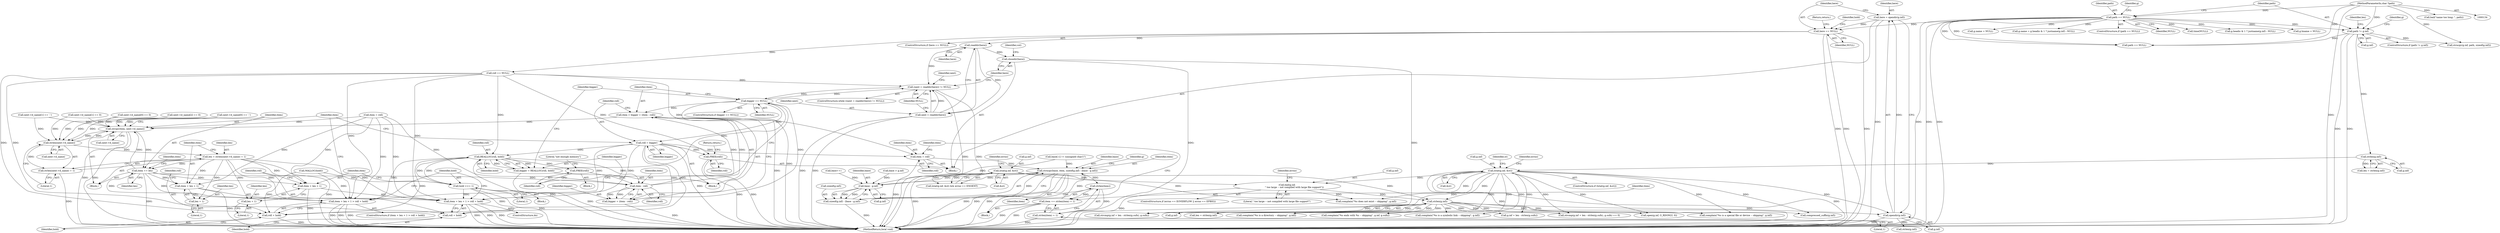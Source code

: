 digraph "0_pigz_fdad1406b3ec809f4954ff7cdf9e99eb18c2458f@API" {
"1000438" [label="(Call,readdir(here))"];
"1000409" [label="(Call,here == NULL)"];
"1000402" [label="(Call,here = opendir(g.inf))"];
"1000404" [label="(Call,opendir(g.inf))"];
"1000232" [label="(Call,lstat(g.inf, &st))"];
"1000227" [label="(Call,strlen(g.inf))"];
"1000196" [label="(Call,path != g.inf)"];
"1000148" [label="(Call,path == NULL)"];
"1000135" [label="(MethodParameterIn,char *path)"];
"1000304" [label="(Call,strlen(g.inf))"];
"1000281" [label="(Call,bail(g.inf,\n                    \" too large -- not compiled with large file support\"))"];
"1000264" [label="(Call,lstat(g.inf, &st))"];
"1000435" [label="(Call,(next = readdir(here)) != NULL)"];
"1000522" [label="(Call,bigger == NULL)"];
"1000531" [label="(Call,item = bigger + (item - roll))"];
"1000541" [label="(Call,strcpy(item, next->d_name))"];
"1000486" [label="(Call,strlen(next->d_name))"];
"1000483" [label="(Call,len = strlen(next->d_name) + 1)"];
"1000492" [label="(Call,item + len + 1 > roll + hold)"];
"1000493" [label="(Call,item + len + 1)"];
"1000495" [label="(Call,len + 1)"];
"1000507" [label="(Call,item + len + 1 > roll + hold)"];
"1000508" [label="(Call,item + len + 1)"];
"1000510" [label="(Call,len + 1)"];
"1000546" [label="(Call,item += len)"];
"1000535" [label="(Call,item - roll)"];
"1000533" [label="(Call,bigger + (item - roll))"];
"1000485" [label="(Call,strlen(next->d_name) + 1)"];
"1000538" [label="(Call,roll = bigger)"];
"1000498" [label="(Call,roll + hold)"];
"1000513" [label="(Call,roll + hold)"];
"1000518" [label="(Call,REALLOC(roll, hold))"];
"1000504" [label="(Call,hold <<= 1)"];
"1000516" [label="(Call,bigger = REALLOC(roll, hold))"];
"1000526" [label="(Call,FREE(roll))"];
"1000606" [label="(Call,item = roll)"];
"1000613" [label="(Call,strncpy(base, item, sizeof(g.inf) - (base - g.inf)))"];
"1000621" [label="(Call,base - g.inf)"];
"1000616" [label="(Call,sizeof(g.inf) - (base - g.inf))"];
"1000662" [label="(Call,strlen(item))"];
"1000659" [label="(Call,item += strlen(item) + 1)"];
"1000661" [label="(Call,strlen(item) + 1)"];
"1000669" [label="(Call,FREE(roll))"];
"1000436" [label="(Call,next = readdir(here))"];
"1000553" [label="(Call,closedir(here))"];
"1000611" [label="(Identifier,item)"];
"1000281" [label="(Call,bail(g.inf,\n                    \" too large -- not compiled with large file support\"))"];
"1000538" [label="(Call,roll = bigger)"];
"1000782" [label="(Call,g.headis & 1 ? justname(g.inf) : NULL)"];
"1000222" [label="(Call,bail(\"name too long: \", path))"];
"1000695" [label="(Call,g.inf + len - strlen(g.sufx))"];
"1000410" [label="(Identifier,here)"];
"1000273" [label="(ControlStructure,if (errno == EOVERFLOW || errno == EFBIG))"];
"1000622" [label="(Identifier,base)"];
"1000421" [label="(Call,roll == NULL)"];
"1000739" [label="(Call,compressed_suffix(g.inf))"];
"1000574" [label="(Call,base[-1] != (unsigned char)'/')"];
"1000483" [label="(Call,len = strlen(next->d_name) + 1)"];
"1000671" [label="(Return,return;)"];
"1000439" [label="(Identifier,here)"];
"1000486" [label="(Call,strlen(next->d_name))"];
"1000532" [label="(Identifier,item)"];
"1000693" [label="(Call,strcmp(g.inf + len - strlen(g.sufx), g.sufx) == 0)"];
"1000285" [label="(Literal,\" too large -- not compiled with large file support\")"];
"1000519" [label="(Identifier,roll)"];
"1000613" [label="(Call,strncpy(base, item, sizeof(g.inf) - (base - g.inf)))"];
"1000670" [label="(Identifier,roll)"];
"1000535" [label="(Call,item - roll)"];
"1000302" [label="(Call,len = strlen(g.inf))"];
"1000231" [label="(ControlStructure,if (lstat(g.inf, &st)))"];
"1000537" [label="(Identifier,roll)"];
"1000520" [label="(Identifier,hold)"];
"1000506" [label="(Literal,1)"];
"1000202" [label="(Call,strncpy(g.inf, path, sizeof(g.inf)))"];
"1000440" [label="(Identifier,NULL)"];
"1000529" [label="(Literal,\"not enough memory\")"];
"1000569" [label="(Call,base > g.inf)"];
"1000513" [label="(Call,roll + hold)"];
"1000227" [label="(Call,strlen(g.inf))"];
"1000287" [label="(Identifier,errno)"];
"1000539" [label="(Identifier,roll)"];
"1000271" [label="(Identifier,errno)"];
"1000516" [label="(Call,bigger = REALLOC(roll, hold))"];
"1000435" [label="(Call,(next = readdir(here)) != NULL)"];
"1000606" [label="(Call,item = roll)"];
"1000431" [label="(Call,item = roll)"];
"1000232" [label="(Call,lstat(g.inf, &st))"];
"1000514" [label="(Identifier,roll)"];
"1000521" [label="(ControlStructure,if (bigger == NULL))"];
"1000304" [label="(Call,strlen(g.inf))"];
"1000662" [label="(Call,strlen(item))"];
"1000563" [label="(Call,strlen(g.inf))"];
"1000547" [label="(Identifier,item)"];
"1000811" [label="(Call,g.hname = NULL)"];
"1000500" [label="(Identifier,hold)"];
"1000412" [label="(Return,return;)"];
"1000282" [label="(Call,g.inf)"];
"1000263" [label="(Call,lstat(g.inf, &st) && errno == ENOENT)"];
"1000534" [label="(Identifier,bigger)"];
"1000603" [label="(Call,base++)"];
"1000664" [label="(Literal,1)"];
"1000526" [label="(Call,FREE(roll))"];
"1000404" [label="(Call,opendir(g.inf))"];
"1000333" [label="(Call,complain(\"%s is a special file or device -- skipping\", g.inf))"];
"1000960" [label="(Call,path == NULL)"];
"1000508" [label="(Call,item + len + 1)"];
"1000710" [label="(Call,complain(\"%s ends with %s -- skipping\", g.inf, g.sufx))"];
"1000493" [label="(Call,item + len + 1)"];
"1001438" [label="(MethodReturn,local void)"];
"1000162" [label="(Call,g.name = NULL)"];
"1000135" [label="(MethodParameterIn,char *path)"];
"1000204" [label="(Identifier,g)"];
"1000778" [label="(Call,g.name = g.headis & 1 ? justname(g.inf) : NULL)"];
"1000497" [label="(Literal,1)"];
"1000504" [label="(Call,hold <<= 1)"];
"1000659" [label="(Call,item += strlen(item) + 1)"];
"1000608" [label="(Identifier,roll)"];
"1000554" [label="(Identifier,here)"];
"1000660" [label="(Identifier,item)"];
"1000661" [label="(Call,strlen(item) + 1)"];
"1000533" [label="(Call,bigger + (item - roll))"];
"1000523" [label="(Identifier,bigger)"];
"1000437" [label="(Identifier,next)"];
"1000147" [label="(ControlStructure,if (path == NULL))"];
"1000548" [label="(Identifier,len)"];
"1000543" [label="(Call,next->d_name)"];
"1000149" [label="(Identifier,path)"];
"1000242" [label="(Identifier,errno)"];
"1000515" [label="(Identifier,hold)"];
"1000233" [label="(Call,g.inf)"];
"1000402" [label="(Call,here = opendir(g.inf))"];
"1000546" [label="(Call,item += len)"];
"1000498" [label="(Call,roll + hold)"];
"1000452" [label="(Call,next->d_name[0] == '.')"];
"1000411" [label="(Identifier,NULL)"];
"1000444" [label="(Call,next->d_name[0] == 0)"];
"1000487" [label="(Call,next->d_name)"];
"1000468" [label="(Call,next->d_name[1] == '.')"];
"1000614" [label="(Identifier,base)"];
"1000499" [label="(Identifier,roll)"];
"1000510" [label="(Call,len + 1)"];
"1000495" [label="(Call,len + 1)"];
"1000617" [label="(Call,sizeof(g.inf))"];
"1000540" [label="(Identifier,bigger)"];
"1000492" [label="(Call,item + len + 1 > roll + hold)"];
"1000616" [label="(Call,sizeof(g.inf) - (base - g.inf))"];
"1000226" [label="(Identifier,len)"];
"1000496" [label="(Identifier,len)"];
"1000485" [label="(Call,strlen(next->d_name) + 1)"];
"1000447" [label="(Identifier,next)"];
"1000408" [label="(ControlStructure,if (here == NULL))"];
"1000522" [label="(Call,bigger == NULL)"];
"1000556" [label="(Identifier,cut)"];
"1000484" [label="(Identifier,len)"];
"1000511" [label="(Identifier,len)"];
"1000236" [label="(Call,&st)"];
"1000264" [label="(Call,lstat(g.inf, &st))"];
"1000460" [label="(Call,next->d_name[1] == 0)"];
"1000607" [label="(Identifier,item)"];
"1000507" [label="(Call,item + len + 1 > roll + hold)"];
"1000150" [label="(Identifier,NULL)"];
"1000541" [label="(Call,strcpy(item, next->d_name))"];
"1000612" [label="(Block,)"];
"1000305" [label="(Call,g.inf)"];
"1000761" [label="(Call,open(g.inf, O_RDONLY, 0))"];
"1000551" [label="(Identifier,item)"];
"1000525" [label="(Block,)"];
"1000268" [label="(Call,&st)"];
"1000296" [label="(Call,complain(\"%s does not exist -- skipping\", g.inf))"];
"1000265" [label="(Call,g.inf)"];
"1000475" [label="(Call,next->d_name[2] == 0)"];
"1000509" [label="(Identifier,item)"];
"1000518" [label="(Call,REALLOC(roll, hold))"];
"1000197" [label="(Identifier,path)"];
"1000313" [label="(Identifier,st)"];
"1000531" [label="(Call,item = bigger + (item - roll))"];
"1000505" [label="(Identifier,hold)"];
"1000491" [label="(ControlStructure,if (item + len + 1 > roll + hold))"];
"1000358" [label="(Call,complain(\"%s is a symbolic link -- skipping\", g.inf))"];
"1000414" [label="(Identifier,hold)"];
"1000621" [label="(Call,base - g.inf)"];
"1000623" [label="(Call,g.inf)"];
"1000512" [label="(Literal,1)"];
"1000438" [label="(Call,readdir(here))"];
"1000441" [label="(Block,)"];
"1000501" [label="(Block,)"];
"1000148" [label="(Call,path == NULL)"];
"1000490" [label="(Literal,1)"];
"1000629" [label="(Identifier,g)"];
"1000378" [label="(Call,complain(\"%s is a directory -- skipping\", g.inf))"];
"1000184" [label="(Call,time(NULL))"];
"1000524" [label="(Identifier,NULL)"];
"1000694" [label="(Call,strcmp(g.inf + len - strlen(g.sufx), g.sufx))"];
"1000553" [label="(Call,closedir(here))"];
"1000403" [label="(Identifier,here)"];
"1000503" [label="(Block,)"];
"1000228" [label="(Call,g.inf)"];
"1000196" [label="(Call,path != g.inf)"];
"1000536" [label="(Identifier,item)"];
"1000418" [label="(Call,MALLOC(hold))"];
"1000669" [label="(Call,FREE(roll))"];
"1000225" [label="(Call,len = strlen(g.inf))"];
"1000663" [label="(Identifier,item)"];
"1000615" [label="(Identifier,item)"];
"1000409" [label="(Call,here == NULL)"];
"1000502" [label="(ControlStructure,do)"];
"1000517" [label="(Identifier,bigger)"];
"1000195" [label="(ControlStructure,if (path != g.inf))"];
"1000405" [label="(Call,g.inf)"];
"1000527" [label="(Identifier,roll)"];
"1000392" [label="(Block,)"];
"1000198" [label="(Call,g.inf)"];
"1000436" [label="(Call,next = readdir(here))"];
"1000494" [label="(Identifier,item)"];
"1000542" [label="(Identifier,item)"];
"1000434" [label="(ControlStructure,while ((next = readdir(here)) != NULL))"];
"1000154" [label="(Identifier,g)"];
"1000438" -> "1000436"  [label="AST: "];
"1000438" -> "1000439"  [label="CFG: "];
"1000439" -> "1000438"  [label="AST: "];
"1000436" -> "1000438"  [label="CFG: "];
"1000438" -> "1000435"  [label="DDG: "];
"1000438" -> "1000436"  [label="DDG: "];
"1000409" -> "1000438"  [label="DDG: "];
"1000438" -> "1000553"  [label="DDG: "];
"1000409" -> "1000408"  [label="AST: "];
"1000409" -> "1000411"  [label="CFG: "];
"1000410" -> "1000409"  [label="AST: "];
"1000411" -> "1000409"  [label="AST: "];
"1000412" -> "1000409"  [label="CFG: "];
"1000414" -> "1000409"  [label="CFG: "];
"1000409" -> "1001438"  [label="DDG: "];
"1000409" -> "1001438"  [label="DDG: "];
"1000409" -> "1001438"  [label="DDG: "];
"1000402" -> "1000409"  [label="DDG: "];
"1000148" -> "1000409"  [label="DDG: "];
"1000409" -> "1000421"  [label="DDG: "];
"1000402" -> "1000392"  [label="AST: "];
"1000402" -> "1000404"  [label="CFG: "];
"1000403" -> "1000402"  [label="AST: "];
"1000404" -> "1000402"  [label="AST: "];
"1000410" -> "1000402"  [label="CFG: "];
"1000402" -> "1001438"  [label="DDG: "];
"1000404" -> "1000402"  [label="DDG: "];
"1000404" -> "1000405"  [label="CFG: "];
"1000405" -> "1000404"  [label="AST: "];
"1000404" -> "1001438"  [label="DDG: "];
"1000232" -> "1000404"  [label="DDG: "];
"1000304" -> "1000404"  [label="DDG: "];
"1000404" -> "1000563"  [label="DDG: "];
"1000232" -> "1000231"  [label="AST: "];
"1000232" -> "1000236"  [label="CFG: "];
"1000233" -> "1000232"  [label="AST: "];
"1000236" -> "1000232"  [label="AST: "];
"1000242" -> "1000232"  [label="CFG: "];
"1000313" -> "1000232"  [label="CFG: "];
"1000232" -> "1001438"  [label="DDG: "];
"1000232" -> "1001438"  [label="DDG: "];
"1000227" -> "1000232"  [label="DDG: "];
"1000232" -> "1000281"  [label="DDG: "];
"1000232" -> "1000296"  [label="DDG: "];
"1000232" -> "1000304"  [label="DDG: "];
"1000232" -> "1000333"  [label="DDG: "];
"1000232" -> "1000358"  [label="DDG: "];
"1000232" -> "1000378"  [label="DDG: "];
"1000232" -> "1000693"  [label="DDG: "];
"1000232" -> "1000694"  [label="DDG: "];
"1000232" -> "1000695"  [label="DDG: "];
"1000232" -> "1000710"  [label="DDG: "];
"1000232" -> "1000739"  [label="DDG: "];
"1000232" -> "1000761"  [label="DDG: "];
"1000227" -> "1000225"  [label="AST: "];
"1000227" -> "1000228"  [label="CFG: "];
"1000228" -> "1000227"  [label="AST: "];
"1000225" -> "1000227"  [label="CFG: "];
"1000227" -> "1000225"  [label="DDG: "];
"1000196" -> "1000227"  [label="DDG: "];
"1000196" -> "1000195"  [label="AST: "];
"1000196" -> "1000198"  [label="CFG: "];
"1000197" -> "1000196"  [label="AST: "];
"1000198" -> "1000196"  [label="AST: "];
"1000204" -> "1000196"  [label="CFG: "];
"1000226" -> "1000196"  [label="CFG: "];
"1000196" -> "1001438"  [label="DDG: "];
"1000196" -> "1001438"  [label="DDG: "];
"1000148" -> "1000196"  [label="DDG: "];
"1000135" -> "1000196"  [label="DDG: "];
"1000196" -> "1000202"  [label="DDG: "];
"1000196" -> "1000960"  [label="DDG: "];
"1000148" -> "1000147"  [label="AST: "];
"1000148" -> "1000150"  [label="CFG: "];
"1000149" -> "1000148"  [label="AST: "];
"1000150" -> "1000148"  [label="AST: "];
"1000154" -> "1000148"  [label="CFG: "];
"1000197" -> "1000148"  [label="CFG: "];
"1000148" -> "1001438"  [label="DDG: "];
"1000148" -> "1001438"  [label="DDG: "];
"1000148" -> "1001438"  [label="DDG: "];
"1000135" -> "1000148"  [label="DDG: "];
"1000148" -> "1000162"  [label="DDG: "];
"1000148" -> "1000184"  [label="DDG: "];
"1000148" -> "1000778"  [label="DDG: "];
"1000148" -> "1000782"  [label="DDG: "];
"1000148" -> "1000811"  [label="DDG: "];
"1000148" -> "1000960"  [label="DDG: "];
"1000148" -> "1000960"  [label="DDG: "];
"1000135" -> "1000134"  [label="AST: "];
"1000135" -> "1001438"  [label="DDG: "];
"1000135" -> "1000202"  [label="DDG: "];
"1000135" -> "1000222"  [label="DDG: "];
"1000135" -> "1000960"  [label="DDG: "];
"1000304" -> "1000302"  [label="AST: "];
"1000304" -> "1000305"  [label="CFG: "];
"1000305" -> "1000304"  [label="AST: "];
"1000302" -> "1000304"  [label="CFG: "];
"1000304" -> "1000302"  [label="DDG: "];
"1000281" -> "1000304"  [label="DDG: "];
"1000264" -> "1000304"  [label="DDG: "];
"1000304" -> "1000333"  [label="DDG: "];
"1000304" -> "1000358"  [label="DDG: "];
"1000304" -> "1000378"  [label="DDG: "];
"1000304" -> "1000693"  [label="DDG: "];
"1000304" -> "1000694"  [label="DDG: "];
"1000304" -> "1000695"  [label="DDG: "];
"1000304" -> "1000710"  [label="DDG: "];
"1000304" -> "1000739"  [label="DDG: "];
"1000304" -> "1000761"  [label="DDG: "];
"1000281" -> "1000273"  [label="AST: "];
"1000281" -> "1000285"  [label="CFG: "];
"1000282" -> "1000281"  [label="AST: "];
"1000285" -> "1000281"  [label="AST: "];
"1000287" -> "1000281"  [label="CFG: "];
"1000281" -> "1001438"  [label="DDG: "];
"1000264" -> "1000281"  [label="DDG: "];
"1000281" -> "1000296"  [label="DDG: "];
"1000264" -> "1000263"  [label="AST: "];
"1000264" -> "1000268"  [label="CFG: "];
"1000265" -> "1000264"  [label="AST: "];
"1000268" -> "1000264"  [label="AST: "];
"1000271" -> "1000264"  [label="CFG: "];
"1000263" -> "1000264"  [label="CFG: "];
"1000264" -> "1001438"  [label="DDG: "];
"1000264" -> "1000263"  [label="DDG: "];
"1000264" -> "1000263"  [label="DDG: "];
"1000264" -> "1000296"  [label="DDG: "];
"1000435" -> "1000434"  [label="AST: "];
"1000435" -> "1000440"  [label="CFG: "];
"1000436" -> "1000435"  [label="AST: "];
"1000440" -> "1000435"  [label="AST: "];
"1000447" -> "1000435"  [label="CFG: "];
"1000554" -> "1000435"  [label="CFG: "];
"1000435" -> "1001438"  [label="DDG: "];
"1000435" -> "1001438"  [label="DDG: "];
"1000436" -> "1000435"  [label="DDG: "];
"1000522" -> "1000435"  [label="DDG: "];
"1000421" -> "1000435"  [label="DDG: "];
"1000435" -> "1000522"  [label="DDG: "];
"1000522" -> "1000521"  [label="AST: "];
"1000522" -> "1000524"  [label="CFG: "];
"1000523" -> "1000522"  [label="AST: "];
"1000524" -> "1000522"  [label="AST: "];
"1000527" -> "1000522"  [label="CFG: "];
"1000532" -> "1000522"  [label="CFG: "];
"1000522" -> "1001438"  [label="DDG: "];
"1000516" -> "1000522"  [label="DDG: "];
"1000522" -> "1000531"  [label="DDG: "];
"1000522" -> "1000533"  [label="DDG: "];
"1000522" -> "1000538"  [label="DDG: "];
"1000531" -> "1000501"  [label="AST: "];
"1000531" -> "1000533"  [label="CFG: "];
"1000532" -> "1000531"  [label="AST: "];
"1000533" -> "1000531"  [label="AST: "];
"1000539" -> "1000531"  [label="CFG: "];
"1000531" -> "1001438"  [label="DDG: "];
"1000535" -> "1000531"  [label="DDG: "];
"1000535" -> "1000531"  [label="DDG: "];
"1000531" -> "1000541"  [label="DDG: "];
"1000541" -> "1000441"  [label="AST: "];
"1000541" -> "1000543"  [label="CFG: "];
"1000542" -> "1000541"  [label="AST: "];
"1000543" -> "1000541"  [label="AST: "];
"1000547" -> "1000541"  [label="CFG: "];
"1000541" -> "1001438"  [label="DDG: "];
"1000541" -> "1001438"  [label="DDG: "];
"1000541" -> "1000486"  [label="DDG: "];
"1000431" -> "1000541"  [label="DDG: "];
"1000546" -> "1000541"  [label="DDG: "];
"1000460" -> "1000541"  [label="DDG: "];
"1000475" -> "1000541"  [label="DDG: "];
"1000468" -> "1000541"  [label="DDG: "];
"1000444" -> "1000541"  [label="DDG: "];
"1000452" -> "1000541"  [label="DDG: "];
"1000486" -> "1000541"  [label="DDG: "];
"1000541" -> "1000546"  [label="DDG: "];
"1000486" -> "1000485"  [label="AST: "];
"1000486" -> "1000487"  [label="CFG: "];
"1000487" -> "1000486"  [label="AST: "];
"1000490" -> "1000486"  [label="CFG: "];
"1000486" -> "1000483"  [label="DDG: "];
"1000486" -> "1000485"  [label="DDG: "];
"1000460" -> "1000486"  [label="DDG: "];
"1000475" -> "1000486"  [label="DDG: "];
"1000468" -> "1000486"  [label="DDG: "];
"1000444" -> "1000486"  [label="DDG: "];
"1000452" -> "1000486"  [label="DDG: "];
"1000483" -> "1000441"  [label="AST: "];
"1000483" -> "1000485"  [label="CFG: "];
"1000484" -> "1000483"  [label="AST: "];
"1000485" -> "1000483"  [label="AST: "];
"1000494" -> "1000483"  [label="CFG: "];
"1000483" -> "1001438"  [label="DDG: "];
"1000483" -> "1000492"  [label="DDG: "];
"1000483" -> "1000493"  [label="DDG: "];
"1000483" -> "1000495"  [label="DDG: "];
"1000483" -> "1000507"  [label="DDG: "];
"1000483" -> "1000508"  [label="DDG: "];
"1000483" -> "1000510"  [label="DDG: "];
"1000483" -> "1000546"  [label="DDG: "];
"1000492" -> "1000491"  [label="AST: "];
"1000492" -> "1000498"  [label="CFG: "];
"1000493" -> "1000492"  [label="AST: "];
"1000498" -> "1000492"  [label="AST: "];
"1000505" -> "1000492"  [label="CFG: "];
"1000542" -> "1000492"  [label="CFG: "];
"1000492" -> "1001438"  [label="DDG: "];
"1000492" -> "1001438"  [label="DDG: "];
"1000492" -> "1001438"  [label="DDG: "];
"1000431" -> "1000492"  [label="DDG: "];
"1000546" -> "1000492"  [label="DDG: "];
"1000538" -> "1000492"  [label="DDG: "];
"1000421" -> "1000492"  [label="DDG: "];
"1000518" -> "1000492"  [label="DDG: "];
"1000418" -> "1000492"  [label="DDG: "];
"1000493" -> "1000495"  [label="CFG: "];
"1000494" -> "1000493"  [label="AST: "];
"1000495" -> "1000493"  [label="AST: "];
"1000499" -> "1000493"  [label="CFG: "];
"1000493" -> "1001438"  [label="DDG: "];
"1000431" -> "1000493"  [label="DDG: "];
"1000546" -> "1000493"  [label="DDG: "];
"1000495" -> "1000497"  [label="CFG: "];
"1000496" -> "1000495"  [label="AST: "];
"1000497" -> "1000495"  [label="AST: "];
"1000507" -> "1000502"  [label="AST: "];
"1000507" -> "1000513"  [label="CFG: "];
"1000508" -> "1000507"  [label="AST: "];
"1000513" -> "1000507"  [label="AST: "];
"1000505" -> "1000507"  [label="CFG: "];
"1000517" -> "1000507"  [label="CFG: "];
"1000507" -> "1001438"  [label="DDG: "];
"1000507" -> "1001438"  [label="DDG: "];
"1000507" -> "1001438"  [label="DDG: "];
"1000431" -> "1000507"  [label="DDG: "];
"1000546" -> "1000507"  [label="DDG: "];
"1000538" -> "1000507"  [label="DDG: "];
"1000421" -> "1000507"  [label="DDG: "];
"1000504" -> "1000507"  [label="DDG: "];
"1000508" -> "1000510"  [label="CFG: "];
"1000509" -> "1000508"  [label="AST: "];
"1000510" -> "1000508"  [label="AST: "];
"1000514" -> "1000508"  [label="CFG: "];
"1000508" -> "1001438"  [label="DDG: "];
"1000431" -> "1000508"  [label="DDG: "];
"1000546" -> "1000508"  [label="DDG: "];
"1000510" -> "1000512"  [label="CFG: "];
"1000511" -> "1000510"  [label="AST: "];
"1000512" -> "1000510"  [label="AST: "];
"1000546" -> "1000441"  [label="AST: "];
"1000546" -> "1000548"  [label="CFG: "];
"1000547" -> "1000546"  [label="AST: "];
"1000548" -> "1000546"  [label="AST: "];
"1000551" -> "1000546"  [label="CFG: "];
"1000546" -> "1001438"  [label="DDG: "];
"1000546" -> "1000535"  [label="DDG: "];
"1000535" -> "1000533"  [label="AST: "];
"1000535" -> "1000537"  [label="CFG: "];
"1000536" -> "1000535"  [label="AST: "];
"1000537" -> "1000535"  [label="AST: "];
"1000533" -> "1000535"  [label="CFG: "];
"1000535" -> "1000533"  [label="DDG: "];
"1000535" -> "1000533"  [label="DDG: "];
"1000431" -> "1000535"  [label="DDG: "];
"1000518" -> "1000535"  [label="DDG: "];
"1000526" -> "1000535"  [label="DDG: "];
"1000534" -> "1000533"  [label="AST: "];
"1000533" -> "1001438"  [label="DDG: "];
"1000485" -> "1000490"  [label="CFG: "];
"1000490" -> "1000485"  [label="AST: "];
"1000485" -> "1001438"  [label="DDG: "];
"1000538" -> "1000501"  [label="AST: "];
"1000538" -> "1000540"  [label="CFG: "];
"1000539" -> "1000538"  [label="AST: "];
"1000540" -> "1000538"  [label="AST: "];
"1000542" -> "1000538"  [label="CFG: "];
"1000538" -> "1001438"  [label="DDG: "];
"1000538" -> "1000498"  [label="DDG: "];
"1000538" -> "1000513"  [label="DDG: "];
"1000538" -> "1000518"  [label="DDG: "];
"1000538" -> "1000606"  [label="DDG: "];
"1000538" -> "1000669"  [label="DDG: "];
"1000498" -> "1000500"  [label="CFG: "];
"1000499" -> "1000498"  [label="AST: "];
"1000500" -> "1000498"  [label="AST: "];
"1000498" -> "1001438"  [label="DDG: "];
"1000421" -> "1000498"  [label="DDG: "];
"1000518" -> "1000498"  [label="DDG: "];
"1000418" -> "1000498"  [label="DDG: "];
"1000513" -> "1000515"  [label="CFG: "];
"1000514" -> "1000513"  [label="AST: "];
"1000515" -> "1000513"  [label="AST: "];
"1000421" -> "1000513"  [label="DDG: "];
"1000504" -> "1000513"  [label="DDG: "];
"1000518" -> "1000516"  [label="AST: "];
"1000518" -> "1000520"  [label="CFG: "];
"1000519" -> "1000518"  [label="AST: "];
"1000520" -> "1000518"  [label="AST: "];
"1000516" -> "1000518"  [label="CFG: "];
"1000518" -> "1001438"  [label="DDG: "];
"1000518" -> "1000504"  [label="DDG: "];
"1000518" -> "1000516"  [label="DDG: "];
"1000518" -> "1000516"  [label="DDG: "];
"1000421" -> "1000518"  [label="DDG: "];
"1000504" -> "1000518"  [label="DDG: "];
"1000518" -> "1000526"  [label="DDG: "];
"1000504" -> "1000503"  [label="AST: "];
"1000504" -> "1000506"  [label="CFG: "];
"1000505" -> "1000504"  [label="AST: "];
"1000506" -> "1000504"  [label="AST: "];
"1000509" -> "1000504"  [label="CFG: "];
"1000504" -> "1001438"  [label="DDG: "];
"1000418" -> "1000504"  [label="DDG: "];
"1000516" -> "1000501"  [label="AST: "];
"1000517" -> "1000516"  [label="AST: "];
"1000523" -> "1000516"  [label="CFG: "];
"1000516" -> "1001438"  [label="DDG: "];
"1000526" -> "1000525"  [label="AST: "];
"1000526" -> "1000527"  [label="CFG: "];
"1000527" -> "1000526"  [label="AST: "];
"1000529" -> "1000526"  [label="CFG: "];
"1000606" -> "1000392"  [label="AST: "];
"1000606" -> "1000608"  [label="CFG: "];
"1000607" -> "1000606"  [label="AST: "];
"1000608" -> "1000606"  [label="AST: "];
"1000611" -> "1000606"  [label="CFG: "];
"1000606" -> "1001438"  [label="DDG: "];
"1000421" -> "1000606"  [label="DDG: "];
"1000606" -> "1000613"  [label="DDG: "];
"1000613" -> "1000612"  [label="AST: "];
"1000613" -> "1000616"  [label="CFG: "];
"1000614" -> "1000613"  [label="AST: "];
"1000615" -> "1000613"  [label="AST: "];
"1000616" -> "1000613"  [label="AST: "];
"1000629" -> "1000613"  [label="CFG: "];
"1000613" -> "1001438"  [label="DDG: "];
"1000613" -> "1001438"  [label="DDG: "];
"1000613" -> "1001438"  [label="DDG: "];
"1000574" -> "1000613"  [label="DDG: "];
"1000621" -> "1000613"  [label="DDG: "];
"1000659" -> "1000613"  [label="DDG: "];
"1000616" -> "1000613"  [label="DDG: "];
"1000613" -> "1000621"  [label="DDG: "];
"1000613" -> "1000662"  [label="DDG: "];
"1000621" -> "1000616"  [label="AST: "];
"1000621" -> "1000623"  [label="CFG: "];
"1000622" -> "1000621"  [label="AST: "];
"1000623" -> "1000621"  [label="AST: "];
"1000616" -> "1000621"  [label="CFG: "];
"1000621" -> "1000616"  [label="DDG: "];
"1000621" -> "1000616"  [label="DDG: "];
"1000603" -> "1000621"  [label="DDG: "];
"1000569" -> "1000621"  [label="DDG: "];
"1000574" -> "1000621"  [label="DDG: "];
"1000617" -> "1000616"  [label="AST: "];
"1000616" -> "1001438"  [label="DDG: "];
"1000662" -> "1000661"  [label="AST: "];
"1000662" -> "1000663"  [label="CFG: "];
"1000663" -> "1000662"  [label="AST: "];
"1000664" -> "1000662"  [label="CFG: "];
"1000662" -> "1000659"  [label="DDG: "];
"1000662" -> "1000661"  [label="DDG: "];
"1000659" -> "1000612"  [label="AST: "];
"1000659" -> "1000661"  [label="CFG: "];
"1000660" -> "1000659"  [label="AST: "];
"1000661" -> "1000659"  [label="AST: "];
"1000611" -> "1000659"  [label="CFG: "];
"1000659" -> "1001438"  [label="DDG: "];
"1000659" -> "1001438"  [label="DDG: "];
"1000661" -> "1000664"  [label="CFG: "];
"1000664" -> "1000661"  [label="AST: "];
"1000661" -> "1001438"  [label="DDG: "];
"1000669" -> "1000392"  [label="AST: "];
"1000669" -> "1000670"  [label="CFG: "];
"1000670" -> "1000669"  [label="AST: "];
"1000671" -> "1000669"  [label="CFG: "];
"1000669" -> "1001438"  [label="DDG: "];
"1000669" -> "1001438"  [label="DDG: "];
"1000421" -> "1000669"  [label="DDG: "];
"1000437" -> "1000436"  [label="AST: "];
"1000440" -> "1000436"  [label="CFG: "];
"1000436" -> "1001438"  [label="DDG: "];
"1000436" -> "1001438"  [label="DDG: "];
"1000553" -> "1000392"  [label="AST: "];
"1000553" -> "1000554"  [label="CFG: "];
"1000554" -> "1000553"  [label="AST: "];
"1000556" -> "1000553"  [label="CFG: "];
"1000553" -> "1001438"  [label="DDG: "];
"1000553" -> "1001438"  [label="DDG: "];
}
